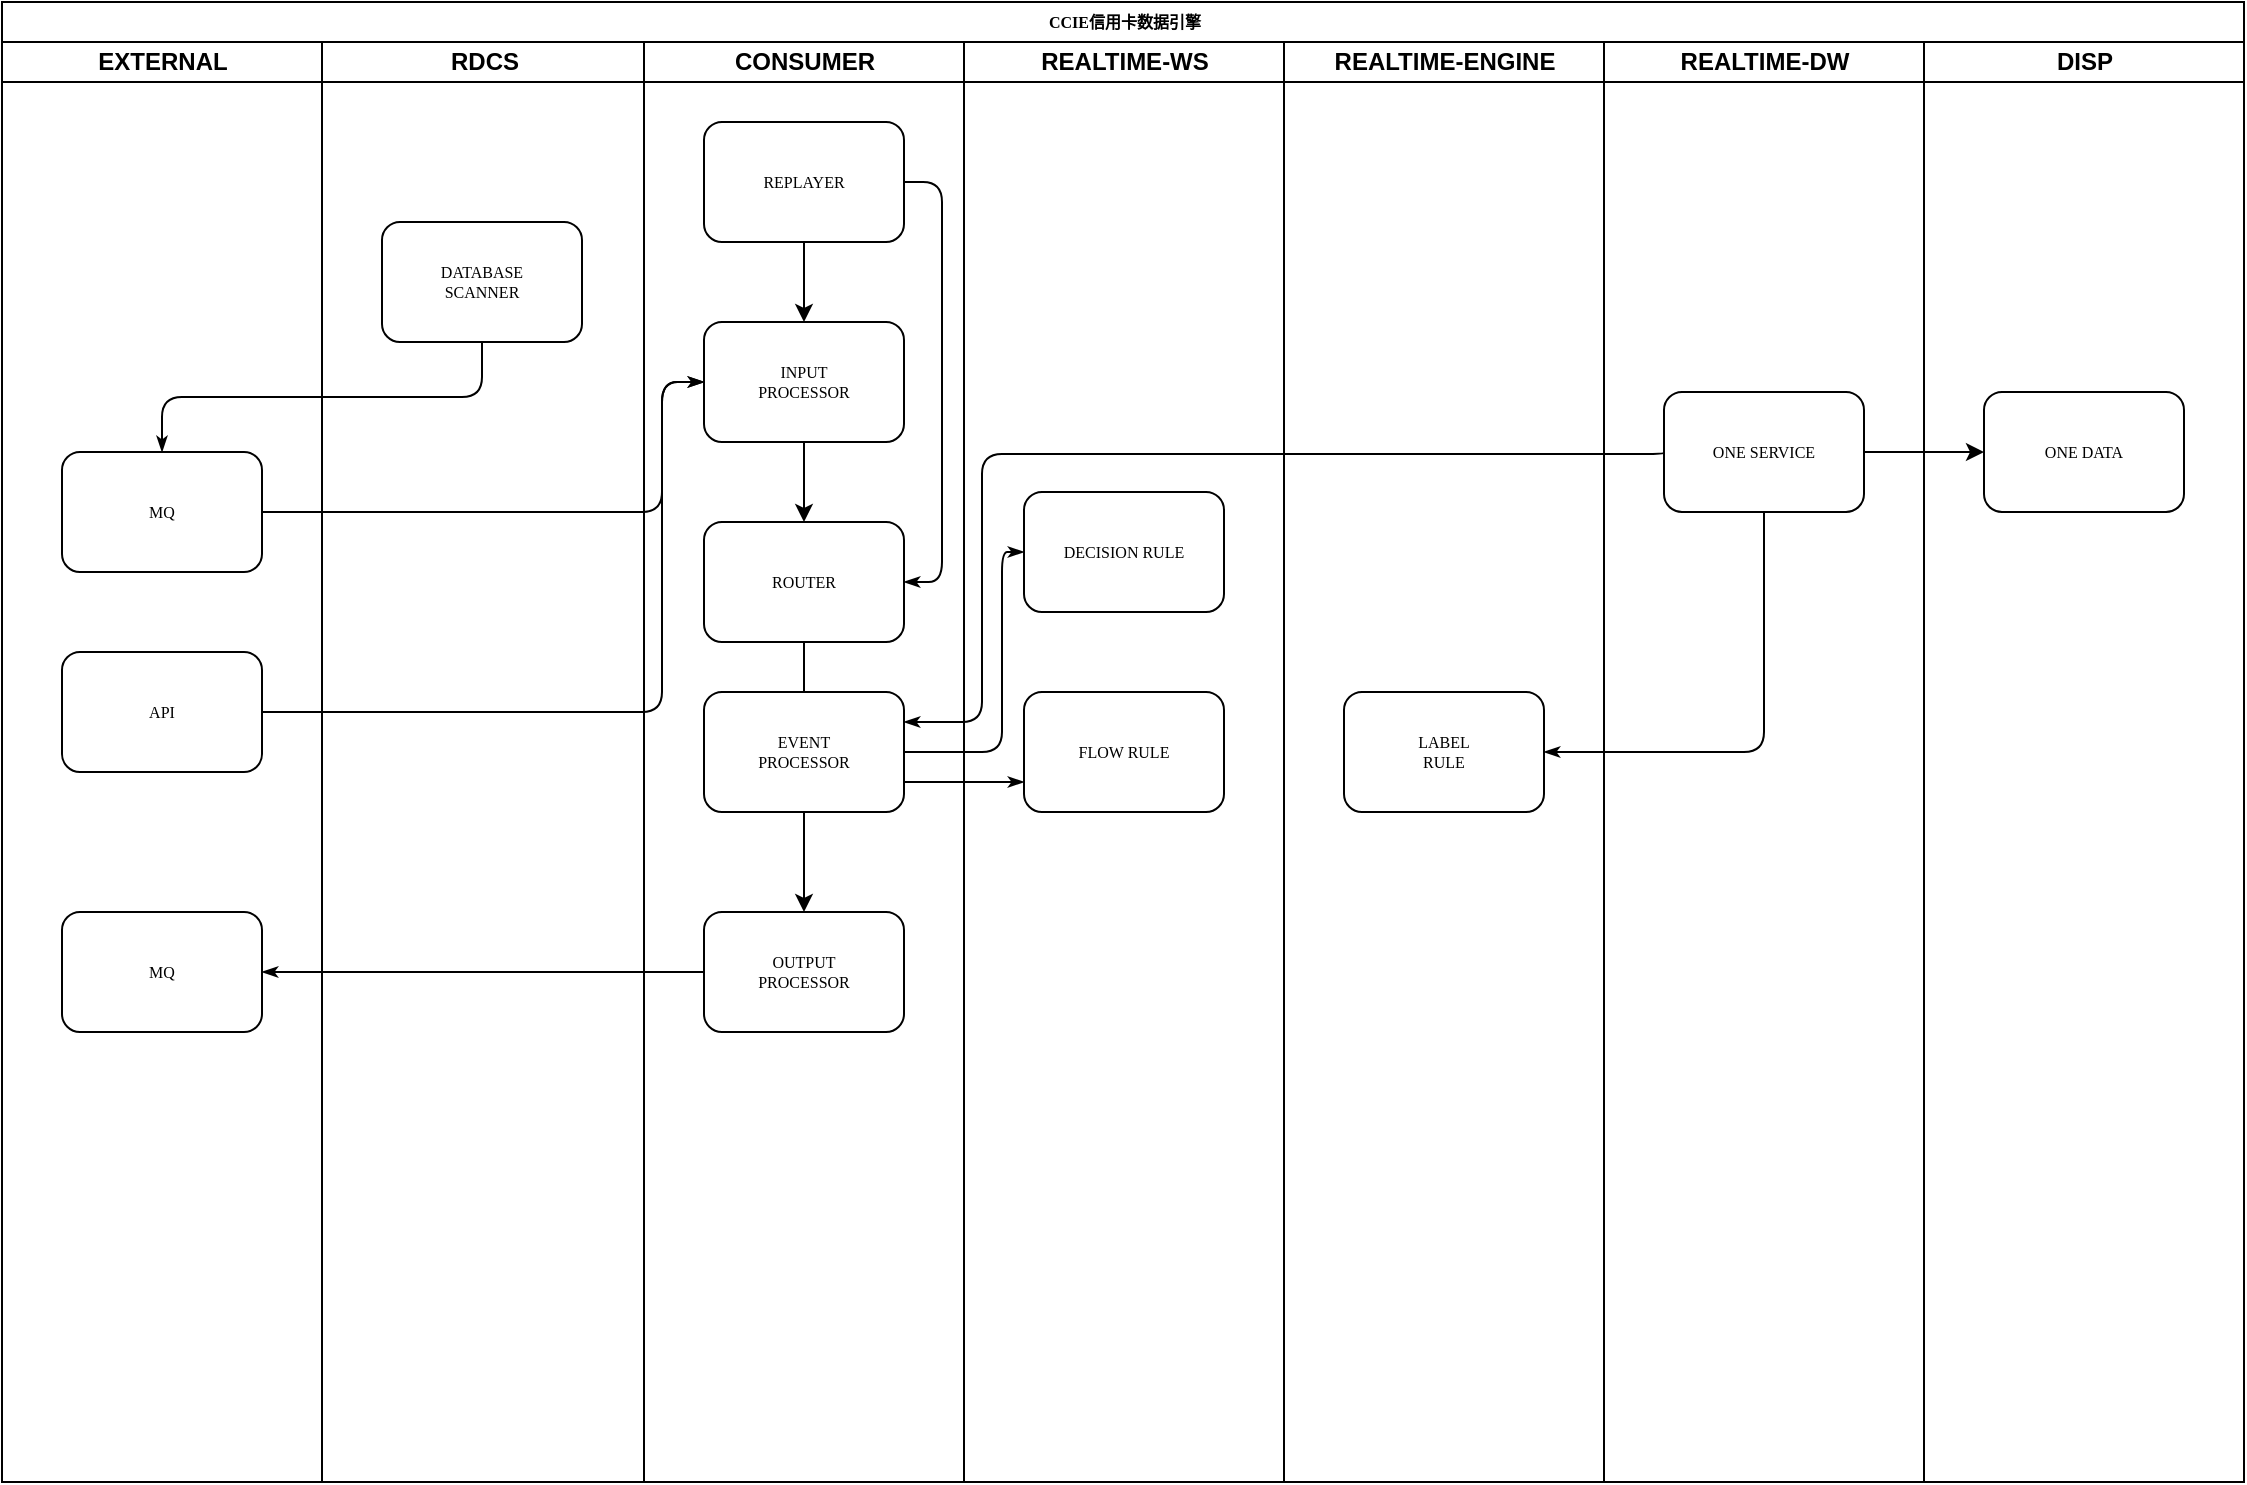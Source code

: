<mxfile version="12.2.6" type="github" pages="4"><diagram name="Page-1" id="74e2e168-ea6b-b213-b513-2b3c1d86103e"><mxGraphModel dx="932" dy="1338" grid="1" gridSize="10" guides="1" tooltips="1" connect="1" arrows="1" fold="1" page="1" pageScale="1" pageWidth="1100" pageHeight="850" background="#ffffff" math="0" shadow="0"><root><mxCell id="0"/><mxCell id="1" parent="0"/><mxCell id="77e6c97f196da883-1" value="CCIE信用卡数据引擎" style="swimlane;html=1;childLayout=stackLayout;startSize=20;rounded=0;shadow=0;labelBackgroundColor=none;strokeColor=#000000;strokeWidth=1;fillColor=#ffffff;fontFamily=Verdana;fontSize=8;fontColor=#000000;align=center;" parent="1" vertex="1"><mxGeometry x="70" y="-140" width="1121" height="740" as="geometry"/></mxCell><mxCell id="9AOLdwwiTeYKFx4a9tRz-8" value="EXTERNAL" style="swimlane;html=1;startSize=20;" parent="77e6c97f196da883-1" vertex="1"><mxGeometry y="20" width="160" height="720" as="geometry"/></mxCell><mxCell id="9AOLdwwiTeYKFx4a9tRz-9" value="MQ" style="rounded=1;whiteSpace=wrap;html=1;shadow=0;labelBackgroundColor=none;strokeColor=#000000;strokeWidth=1;fillColor=#ffffff;fontFamily=Verdana;fontSize=8;fontColor=#000000;align=center;" parent="9AOLdwwiTeYKFx4a9tRz-8" vertex="1"><mxGeometry x="30" y="205" width="100" height="60" as="geometry"/></mxCell><mxCell id="9AOLdwwiTeYKFx4a9tRz-54" value="API" style="rounded=1;whiteSpace=wrap;html=1;shadow=0;labelBackgroundColor=none;strokeColor=#000000;strokeWidth=1;fillColor=#ffffff;fontFamily=Verdana;fontSize=8;fontColor=#000000;align=center;" parent="9AOLdwwiTeYKFx4a9tRz-8" vertex="1"><mxGeometry x="30" y="305" width="100" height="60" as="geometry"/></mxCell><mxCell id="9AOLdwwiTeYKFx4a9tRz-57" value="MQ" style="rounded=1;whiteSpace=wrap;html=1;shadow=0;labelBackgroundColor=none;strokeColor=#000000;strokeWidth=1;fillColor=#ffffff;fontFamily=Verdana;fontSize=8;fontColor=#000000;align=center;" parent="9AOLdwwiTeYKFx4a9tRz-8" vertex="1"><mxGeometry x="30" y="435" width="100" height="60" as="geometry"/></mxCell><mxCell id="77e6c97f196da883-2" value="RDCS" style="swimlane;html=1;startSize=20;" parent="77e6c97f196da883-1" vertex="1"><mxGeometry x="160" y="20" width="161" height="720" as="geometry"/></mxCell><mxCell id="77e6c97f196da883-8" value="DATABASE&lt;br&gt;SCANNER" style="rounded=1;whiteSpace=wrap;html=1;shadow=0;labelBackgroundColor=none;strokeColor=#000000;strokeWidth=1;fillColor=#ffffff;fontFamily=Verdana;fontSize=8;fontColor=#000000;align=center;" parent="77e6c97f196da883-2" vertex="1"><mxGeometry x="30" y="90" width="100" height="60" as="geometry"/></mxCell><mxCell id="77e6c97f196da883-3" value="CONSUMER" style="swimlane;html=1;startSize=20;" parent="77e6c97f196da883-1" vertex="1"><mxGeometry x="321" y="20" width="160" height="720" as="geometry"/></mxCell><mxCell id="9AOLdwwiTeYKFx4a9tRz-4" value="" style="edgeStyle=orthogonalEdgeStyle;rounded=0;orthogonalLoop=1;jettySize=auto;html=1;" parent="77e6c97f196da883-3" source="77e6c97f196da883-11" target="77e6c97f196da883-9" edge="1"><mxGeometry relative="1" as="geometry"/></mxCell><mxCell id="77e6c97f196da883-11" value="INPUT&lt;br&gt;PROCESSOR" style="rounded=1;whiteSpace=wrap;html=1;shadow=0;labelBackgroundColor=none;strokeColor=#000000;strokeWidth=1;fillColor=#ffffff;fontFamily=Verdana;fontSize=8;fontColor=#000000;align=center;" parent="77e6c97f196da883-3" vertex="1"><mxGeometry x="30" y="140" width="100" height="60" as="geometry"/></mxCell><mxCell id="9AOLdwwiTeYKFx4a9tRz-5" value="" style="edgeStyle=orthogonalEdgeStyle;rounded=0;orthogonalLoop=1;jettySize=auto;html=1;" parent="77e6c97f196da883-3" source="77e6c97f196da883-9" target="9AOLdwwiTeYKFx4a9tRz-2" edge="1"><mxGeometry relative="1" as="geometry"/></mxCell><mxCell id="77e6c97f196da883-9" value="ROUTER" style="rounded=1;whiteSpace=wrap;html=1;shadow=0;labelBackgroundColor=none;strokeColor=#000000;strokeWidth=1;fillColor=#ffffff;fontFamily=Verdana;fontSize=8;fontColor=#000000;align=center;" parent="77e6c97f196da883-3" vertex="1"><mxGeometry x="30" y="240" width="100" height="60" as="geometry"/></mxCell><mxCell id="9AOLdwwiTeYKFx4a9tRz-2" value="OUTPUT&lt;br&gt;PROCESSOR" style="rounded=1;whiteSpace=wrap;html=1;shadow=0;labelBackgroundColor=none;strokeColor=#000000;strokeWidth=1;fillColor=#ffffff;fontFamily=Verdana;fontSize=8;fontColor=#000000;align=center;" parent="77e6c97f196da883-3" vertex="1"><mxGeometry x="30" y="435" width="100" height="60" as="geometry"/></mxCell><mxCell id="tssTY5_V55jJpcKWYizu-1" value="EVENT&lt;br&gt;PROCESSOR" style="rounded=1;whiteSpace=wrap;html=1;shadow=0;labelBackgroundColor=none;strokeColor=#000000;strokeWidth=1;fillColor=#ffffff;fontFamily=Verdana;fontSize=8;fontColor=#000000;align=center;" parent="77e6c97f196da883-3" vertex="1"><mxGeometry x="30" y="325" width="100" height="60" as="geometry"/></mxCell><mxCell id="nX9Z5AqFMC2l883IT-i0-8" value="" style="edgeStyle=orthogonalEdgeStyle;rounded=0;orthogonalLoop=1;jettySize=auto;html=1;" parent="77e6c97f196da883-3" source="nX9Z5AqFMC2l883IT-i0-7" target="77e6c97f196da883-11" edge="1"><mxGeometry relative="1" as="geometry"/></mxCell><mxCell id="nX9Z5AqFMC2l883IT-i0-7" value="REPLAYER" style="rounded=1;whiteSpace=wrap;html=1;shadow=0;labelBackgroundColor=none;strokeColor=#000000;strokeWidth=1;fillColor=#ffffff;fontFamily=Verdana;fontSize=8;fontColor=#000000;align=center;" parent="77e6c97f196da883-3" vertex="1"><mxGeometry x="30" y="40" width="100" height="60" as="geometry"/></mxCell><mxCell id="nX9Z5AqFMC2l883IT-i0-10" style="edgeStyle=orthogonalEdgeStyle;rounded=1;html=1;labelBackgroundColor=none;startArrow=none;startFill=0;startSize=5;endArrow=classicThin;endFill=1;endSize=5;jettySize=auto;orthogonalLoop=1;strokeColor=#000000;strokeWidth=1;fontFamily=Verdana;fontSize=8;fontColor=#000000;entryX=1;entryY=0.5;entryDx=0;entryDy=0;exitX=1;exitY=0.5;exitDx=0;exitDy=0;" parent="77e6c97f196da883-3" source="nX9Z5AqFMC2l883IT-i0-7" target="77e6c97f196da883-9" edge="1"><mxGeometry relative="1" as="geometry"><mxPoint x="520" y="215.667" as="sourcePoint"/><mxPoint x="140" y="350.333" as="targetPoint"/><Array as="points"><mxPoint x="149" y="70"/><mxPoint x="149" y="270"/></Array></mxGeometry></mxCell><mxCell id="77e6c97f196da883-4" value="REALTIME-WS" style="swimlane;html=1;startSize=20;" parent="77e6c97f196da883-1" vertex="1"><mxGeometry x="481" y="20" width="160" height="720" as="geometry"/></mxCell><mxCell id="77e6c97f196da883-12" value="FLOW RULE" style="rounded=1;whiteSpace=wrap;html=1;shadow=0;labelBackgroundColor=none;strokeColor=#000000;strokeWidth=1;fillColor=#ffffff;fontFamily=Verdana;fontSize=8;fontColor=#000000;align=center;" parent="77e6c97f196da883-4" vertex="1"><mxGeometry x="30" y="325" width="100" height="60" as="geometry"/></mxCell><mxCell id="77e6c97f196da883-15" value="DECISION RULE" style="rounded=1;whiteSpace=wrap;html=1;shadow=0;labelBackgroundColor=none;strokeColor=#000000;strokeWidth=1;fillColor=#ffffff;fontFamily=Verdana;fontSize=8;fontColor=#000000;align=center;" parent="77e6c97f196da883-4" vertex="1"><mxGeometry x="30" y="225" width="100" height="60" as="geometry"/></mxCell><mxCell id="77e6c97f196da883-26" style="edgeStyle=orthogonalEdgeStyle;rounded=1;html=1;labelBackgroundColor=none;startArrow=none;startFill=0;startSize=5;endArrow=classicThin;endFill=1;endSize=5;jettySize=auto;orthogonalLoop=1;strokeColor=#000000;strokeWidth=1;fontFamily=Verdana;fontSize=8;fontColor=#000000;exitX=0.5;exitY=1;exitDx=0;exitDy=0;entryX=0.5;entryY=0;entryDx=0;entryDy=0;" parent="77e6c97f196da883-1" source="77e6c97f196da883-8" target="9AOLdwwiTeYKFx4a9tRz-9" edge="1"><mxGeometry relative="1" as="geometry"/></mxCell><mxCell id="77e6c97f196da883-28" style="edgeStyle=orthogonalEdgeStyle;rounded=1;html=1;labelBackgroundColor=none;startArrow=none;startFill=0;startSize=5;endArrow=classicThin;endFill=1;endSize=5;jettySize=auto;orthogonalLoop=1;strokeColor=#000000;strokeWidth=1;fontFamily=Verdana;fontSize=8;fontColor=#000000;entryX=0;entryY=0.75;entryDx=0;entryDy=0;exitX=1;exitY=0.75;exitDx=0;exitDy=0;" parent="77e6c97f196da883-1" source="tssTY5_V55jJpcKWYizu-1" target="77e6c97f196da883-12" edge="1"><mxGeometry relative="1" as="geometry"><mxPoint x="451" y="290" as="sourcePoint"/><Array as="points"><mxPoint x="500" y="390"/><mxPoint x="500" y="390"/></Array></mxGeometry></mxCell><mxCell id="9AOLdwwiTeYKFx4a9tRz-55" style="edgeStyle=orthogonalEdgeStyle;rounded=1;html=1;labelBackgroundColor=none;startArrow=none;startFill=0;startSize=5;endArrow=classicThin;endFill=1;endSize=5;jettySize=auto;orthogonalLoop=1;strokeColor=#000000;strokeWidth=1;fontFamily=Verdana;fontSize=8;fontColor=#000000;exitX=1;exitY=0.5;exitDx=0;exitDy=0;entryX=0;entryY=0.5;entryDx=0;entryDy=0;" parent="77e6c97f196da883-1" source="9AOLdwwiTeYKFx4a9tRz-54" target="77e6c97f196da883-11" edge="1"><mxGeometry relative="1" as="geometry"><mxPoint x="511" y="285" as="sourcePoint"/><mxPoint x="360" y="225" as="targetPoint"/><Array as="points"><mxPoint x="330" y="355"/><mxPoint x="330" y="190"/></Array></mxGeometry></mxCell><mxCell id="9AOLdwwiTeYKFx4a9tRz-56" style="edgeStyle=orthogonalEdgeStyle;rounded=1;html=1;labelBackgroundColor=none;startArrow=none;startFill=0;startSize=5;endArrow=classicThin;endFill=1;endSize=5;jettySize=auto;orthogonalLoop=1;strokeColor=#000000;strokeWidth=1;fontFamily=Verdana;fontSize=8;fontColor=#000000;exitX=1;exitY=0.5;exitDx=0;exitDy=0;entryX=0;entryY=0.5;entryDx=0;entryDy=0;" parent="77e6c97f196da883-1" source="9AOLdwwiTeYKFx4a9tRz-9" target="77e6c97f196da883-11" edge="1"><mxGeometry relative="1" as="geometry"><mxPoint x="140" y="365" as="sourcePoint"/><mxPoint x="411" y="180" as="targetPoint"/><Array as="points"><mxPoint x="330" y="255"/><mxPoint x="330" y="190"/></Array></mxGeometry></mxCell><mxCell id="9AOLdwwiTeYKFx4a9tRz-59" style="edgeStyle=orthogonalEdgeStyle;rounded=1;html=1;labelBackgroundColor=none;startArrow=none;startFill=0;startSize=5;endArrow=classicThin;endFill=1;endSize=5;jettySize=auto;orthogonalLoop=1;strokeColor=#000000;strokeWidth=1;fontFamily=Verdana;fontSize=8;fontColor=#000000;exitX=0;exitY=0.5;exitDx=0;exitDy=0;entryX=1;entryY=0.5;entryDx=0;entryDy=0;" parent="77e6c97f196da883-1" source="9AOLdwwiTeYKFx4a9tRz-2" target="9AOLdwwiTeYKFx4a9tRz-57" edge="1"><mxGeometry relative="1" as="geometry"><mxPoint x="140" y="470" as="sourcePoint"/><mxPoint x="411" y="285" as="targetPoint"/><Array as="points"><mxPoint x="300" y="485"/><mxPoint x="300" y="485"/></Array></mxGeometry></mxCell><mxCell id="9AOLdwwiTeYKFx4a9tRz-66" style="edgeStyle=orthogonalEdgeStyle;rounded=1;html=1;labelBackgroundColor=none;startArrow=none;startFill=0;startSize=5;endArrow=classicThin;endFill=1;endSize=5;jettySize=auto;orthogonalLoop=1;strokeColor=#000000;strokeWidth=1;fontFamily=Verdana;fontSize=8;fontColor=#000000;exitX=0.5;exitY=1;exitDx=0;exitDy=0;entryX=1;entryY=0.5;entryDx=0;entryDy=0;" parent="77e6c97f196da883-1" source="9AOLdwwiTeYKFx4a9tRz-61" target="9AOLdwwiTeYKFx4a9tRz-60" edge="1"><mxGeometry relative="1" as="geometry"><mxPoint x="511" y="300" as="sourcePoint"/><mxPoint x="810" y="305" as="targetPoint"/><Array as="points"><mxPoint x="881" y="375"/></Array></mxGeometry></mxCell><mxCell id="9AOLdwwiTeYKFx4a9tRz-65" style="edgeStyle=orthogonalEdgeStyle;rounded=1;html=1;labelBackgroundColor=none;startArrow=none;startFill=0;startSize=5;endArrow=classicThin;endFill=1;endSize=5;jettySize=auto;orthogonalLoop=1;strokeColor=#000000;strokeWidth=1;fontFamily=Verdana;fontSize=8;fontColor=#000000;entryX=1;entryY=0.25;entryDx=0;entryDy=0;exitX=0;exitY=0.5;exitDx=0;exitDy=0;" parent="77e6c97f196da883-1" source="9AOLdwwiTeYKFx4a9tRz-61" target="tssTY5_V55jJpcKWYizu-1" edge="1"><mxGeometry relative="1" as="geometry"><mxPoint x="880" y="195" as="sourcePoint"/><mxPoint x="510" y="275" as="targetPoint"/><Array as="points"><mxPoint x="490" y="226"/><mxPoint x="490" y="360"/></Array></mxGeometry></mxCell><mxCell id="tssTY5_V55jJpcKWYizu-2" style="edgeStyle=orthogonalEdgeStyle;rounded=1;html=1;labelBackgroundColor=none;startArrow=none;startFill=0;startSize=5;endArrow=classicThin;endFill=1;endSize=5;jettySize=auto;orthogonalLoop=1;strokeColor=#000000;strokeWidth=1;fontFamily=Verdana;fontSize=8;fontColor=#000000;exitX=1;exitY=0.5;exitDx=0;exitDy=0;entryX=0;entryY=0.5;entryDx=0;entryDy=0;" parent="77e6c97f196da883-1" source="tssTY5_V55jJpcKWYizu-1" target="77e6c97f196da883-15" edge="1"><mxGeometry relative="1" as="geometry"><mxPoint x="450.5" y="375" as="sourcePoint"/><mxPoint x="560.5" y="225" as="targetPoint"/><Array as="points"><mxPoint x="500" y="375"/><mxPoint x="500" y="275"/></Array></mxGeometry></mxCell><mxCell id="X4fi9G5PNfgSpJ7aW9XN-4" value="" style="edgeStyle=orthogonalEdgeStyle;rounded=0;orthogonalLoop=1;jettySize=auto;html=1;startArrow=none;startFill=0;" parent="77e6c97f196da883-1" source="9AOLdwwiTeYKFx4a9tRz-61" target="X4fi9G5PNfgSpJ7aW9XN-3" edge="1"><mxGeometry relative="1" as="geometry"/></mxCell><mxCell id="77e6c97f196da883-5" value="REALTIME-ENGINE" style="swimlane;html=1;startSize=20;" parent="77e6c97f196da883-1" vertex="1"><mxGeometry x="641" y="20" width="160" height="720" as="geometry"/></mxCell><mxCell id="9AOLdwwiTeYKFx4a9tRz-60" value="LABEL&lt;br&gt;RULE" style="rounded=1;whiteSpace=wrap;html=1;shadow=0;labelBackgroundColor=none;strokeColor=#000000;strokeWidth=1;fillColor=#ffffff;fontFamily=Verdana;fontSize=8;fontColor=#000000;align=center;" parent="77e6c97f196da883-5" vertex="1"><mxGeometry x="30" y="325" width="100" height="60" as="geometry"/></mxCell><mxCell id="77e6c97f196da883-6" value="REALTIME-DW" style="swimlane;html=1;startSize=20;" parent="77e6c97f196da883-1" vertex="1"><mxGeometry x="801" y="20" width="160" height="720" as="geometry"/></mxCell><mxCell id="9AOLdwwiTeYKFx4a9tRz-61" value="ONE SERVICE" style="rounded=1;whiteSpace=wrap;html=1;shadow=0;labelBackgroundColor=none;strokeColor=#000000;strokeWidth=1;fillColor=#ffffff;fontFamily=Verdana;fontSize=8;fontColor=#000000;align=center;" parent="77e6c97f196da883-6" vertex="1"><mxGeometry x="30" y="175" width="100" height="60" as="geometry"/></mxCell><mxCell id="77e6c97f196da883-7" value="DISP" style="swimlane;html=1;startSize=20;" parent="77e6c97f196da883-1" vertex="1"><mxGeometry x="961" y="20" width="160" height="720" as="geometry"/></mxCell><mxCell id="X4fi9G5PNfgSpJ7aW9XN-3" value="ONE DATA" style="rounded=1;whiteSpace=wrap;html=1;shadow=0;labelBackgroundColor=none;strokeColor=#000000;strokeWidth=1;fillColor=#ffffff;fontFamily=Verdana;fontSize=8;fontColor=#000000;align=center;" parent="77e6c97f196da883-7" vertex="1"><mxGeometry x="30" y="175" width="100" height="60" as="geometry"/></mxCell></root></mxGraphModel></diagram><diagram id="RrnXslmxj0kw22n0IAKz" name="Page-2"><mxGraphModel dx="932" dy="488" grid="1" gridSize="10" guides="1" tooltips="1" connect="1" arrows="1" fold="1" page="1" pageScale="1" pageWidth="827" pageHeight="1169" math="0" shadow="0"><root><mxCell id="IvU9EpXIFTZm0_zdO61G-0"/><mxCell id="IvU9EpXIFTZm0_zdO61G-1" parent="IvU9EpXIFTZm0_zdO61G-0"/><mxCell id="X9OnGKdT5QKYmTLx3bMR-0" value="INPUT&lt;br&gt;PROCESSOR&lt;br&gt;&lt;br&gt;&lt;br&gt;&lt;br&gt;&lt;br&gt;&lt;br&gt;&lt;br&gt;&lt;br&gt;&lt;br&gt;&lt;br&gt;&lt;br&gt;" style="rounded=1;whiteSpace=wrap;html=1;dashed=1;" parent="IvU9EpXIFTZm0_zdO61G-1" vertex="1"><mxGeometry x="30" y="10" width="230" height="180" as="geometry"/></mxCell><mxCell id="4bxWFl2vUNwD9Jtad7jr-1" value="通用数据备份、快照" style="rounded=1;whiteSpace=wrap;html=1;" parent="IvU9EpXIFTZm0_zdO61G-1" vertex="1"><mxGeometry x="30" y="200" width="280" height="50" as="geometry"/></mxCell><mxCell id="4bxWFl2vUNwD9Jtad7jr-2" value="通用日志监控&lt;br&gt;（CAT）" style="rounded=1;whiteSpace=wrap;html=1;" parent="IvU9EpXIFTZm0_zdO61G-1" vertex="1"><mxGeometry x="630" y="20" width="90" height="295" as="geometry"/></mxCell><mxCell id="4bxWFl2vUNwD9Jtad7jr-3" value="源数据加工&lt;br&gt;（格式化/清洗/初筛）" style="rounded=1;whiteSpace=wrap;html=1;" parent="IvU9EpXIFTZm0_zdO61G-1" vertex="1"><mxGeometry x="150" y="50" width="90" height="130" as="geometry"/></mxCell><mxCell id="4bxWFl2vUNwD9Jtad7jr-4" value="事件路由" style="rounded=1;whiteSpace=wrap;html=1;" parent="IvU9EpXIFTZm0_zdO61G-1" vertex="1"><mxGeometry x="283" y="50" width="90" height="130" as="geometry"/></mxCell><mxCell id="4bxWFl2vUNwD9Jtad7jr-5" value="数据输出&lt;br&gt;（入库/推送）" style="rounded=1;whiteSpace=wrap;html=1;" parent="IvU9EpXIFTZm0_zdO61G-1" vertex="1"><mxGeometry x="520" y="50" width="90" height="130" as="geometry"/></mxCell><mxCell id="4bxWFl2vUNwD9Jtad7jr-7" value="源数据接入" style="rounded=1;whiteSpace=wrap;html=1;" parent="IvU9EpXIFTZm0_zdO61G-1" vertex="1"><mxGeometry x="50" y="50" width="90" height="130" as="geometry"/></mxCell><mxCell id="4bxWFl2vUNwD9Jtad7jr-9" value="事件处理&lt;br&gt;（数据关联、字段映射、打标签、调用计算规则）" style="rounded=1;whiteSpace=wrap;html=1;" parent="IvU9EpXIFTZm0_zdO61G-1" vertex="1"><mxGeometry x="401.5" y="50" width="90" height="130" as="geometry"/></mxCell><mxCell id="uZV8HSnLTifIu20DkNxQ-0" value="ROUTER" style="text;html=1;resizable=0;points=[];autosize=1;align=center;verticalAlign=top;spacingTop=-4;" parent="IvU9EpXIFTZm0_zdO61G-1" vertex="1"><mxGeometry x="293" y="20" width="70" height="20" as="geometry"/></mxCell><mxCell id="uZV8HSnLTifIu20DkNxQ-1" value="EVENT&lt;br&gt;PROCESSOR" style="text;html=1;resizable=0;points=[];autosize=1;align=center;verticalAlign=top;spacingTop=-4;" parent="IvU9EpXIFTZm0_zdO61G-1" vertex="1"><mxGeometry x="401.5" y="15" width="90" height="30" as="geometry"/></mxCell><mxCell id="uZV8HSnLTifIu20DkNxQ-2" value="OUTPUT&lt;br&gt;PROCESSOR" style="text;html=1;resizable=0;points=[];autosize=1;align=center;verticalAlign=top;spacingTop=-4;" parent="IvU9EpXIFTZm0_zdO61G-1" vertex="1"><mxGeometry x="520" y="15" width="90" height="30" as="geometry"/></mxCell><mxCell id="pY_sRm8eTLjLj404glfG-0" value="数据回放" style="rounded=1;whiteSpace=wrap;html=1;" parent="IvU9EpXIFTZm0_zdO61G-1" vertex="1"><mxGeometry x="330" y="200" width="280" height="50" as="geometry"/></mxCell><mxCell id="pY_sRm8eTLjLj404glfG-4" value="ElasticSearch、Redis、AeroSpike" style="shape=datastore;whiteSpace=wrap;html=1;align=center;" parent="IvU9EpXIFTZm0_zdO61G-1" vertex="1"><mxGeometry x="30" y="260" width="580" height="60" as="geometry"/></mxCell></root></mxGraphModel></diagram><diagram id="EICIjYkw1w4u8L2vJUYA" name="Page-3"><mxGraphModel dx="932" dy="488" grid="1" gridSize="10" guides="1" tooltips="1" connect="1" arrows="1" fold="1" page="1" pageScale="1" pageWidth="827" pageHeight="1169" math="0" shadow="0"><root><mxCell id="K_XLk1ca43ODohlfoCfL-0"/><mxCell id="K_XLk1ca43ODohlfoCfL-1" parent="K_XLk1ca43ODohlfoCfL-0"/><mxCell id="K_XLk1ca43ODohlfoCfL-3" value="实时数据处理领域" style="rounded=1;whiteSpace=wrap;html=1;" vertex="1" parent="K_XLk1ca43ODohlfoCfL-1"><mxGeometry x="130" y="20" width="510" height="60" as="geometry"/></mxCell><mxCell id="K_XLk1ca43ODohlfoCfL-4" value="数据源配置" style="rounded=0;whiteSpace=wrap;html=1;" vertex="1" parent="K_XLk1ca43ODohlfoCfL-1"><mxGeometry x="150" y="180" width="100" height="30" as="geometry"/></mxCell><mxCell id="K_XLk1ca43ODohlfoCfL-5" value="&lt;span style=&quot;white-space: normal&quot;&gt;数据接入子域&lt;/span&gt;" style="rounded=1;whiteSpace=wrap;html=1;" vertex="1" parent="K_XLk1ca43ODohlfoCfL-1"><mxGeometry x="140" y="100" width="120" height="60" as="geometry"/></mxCell><mxCell id="K_XLk1ca43ODohlfoCfL-6" value="数据对象" style="rounded=0;whiteSpace=wrap;html=1;" vertex="1" parent="K_XLk1ca43ODohlfoCfL-1"><mxGeometry x="150" y="230" width="100" height="30" as="geometry"/></mxCell><mxCell id="K_XLk1ca43ODohlfoCfL-7" value="&lt;span style=&quot;white-space: normal&quot;&gt;数据处理子域&lt;/span&gt;" style="rounded=1;whiteSpace=wrap;html=1;" vertex="1" parent="K_XLk1ca43ODohlfoCfL-1"><mxGeometry x="320" y="100" width="120" height="60" as="geometry"/></mxCell><mxCell id="K_XLk1ca43ODohlfoCfL-12" value="处理流程" style="rounded=0;whiteSpace=wrap;html=1;" vertex="1" parent="K_XLk1ca43ODohlfoCfL-1"><mxGeometry x="330" y="172.5" width="100" height="30" as="geometry"/></mxCell><mxCell id="K_XLk1ca43ODohlfoCfL-13" value="上下文" style="rounded=0;whiteSpace=wrap;html=1;" vertex="1" parent="K_XLk1ca43ODohlfoCfL-1"><mxGeometry x="330" y="262.5" width="100" height="30" as="geometry"/></mxCell><mxCell id="K_XLk1ca43ODohlfoCfL-14" value="数据输出子域" style="rounded=1;whiteSpace=wrap;html=1;" vertex="1" parent="K_XLk1ca43ODohlfoCfL-1"><mxGeometry x="500" y="100" width="120" height="60" as="geometry"/></mxCell><mxCell id="K_XLk1ca43ODohlfoCfL-15" value="数据源配置" style="rounded=0;whiteSpace=wrap;html=1;" vertex="1" parent="K_XLk1ca43ODohlfoCfL-1"><mxGeometry x="510" y="180" width="100" height="30" as="geometry"/></mxCell><mxCell id="K_XLk1ca43ODohlfoCfL-16" value="数据对象" style="rounded=0;whiteSpace=wrap;html=1;" vertex="1" parent="K_XLk1ca43ODohlfoCfL-1"><mxGeometry x="510" y="230" width="100" height="30" as="geometry"/></mxCell><mxCell id="7U4YjivAoNIg2i1LAVIP-0" value="加工逻辑" style="rounded=0;whiteSpace=wrap;html=1;" vertex="1" parent="K_XLk1ca43ODohlfoCfL-1"><mxGeometry x="330" y="217.5" width="100" height="30" as="geometry"/></mxCell></root></mxGraphModel></diagram><diagram id="4I_G9_OZfaZ53klVVcbU" name="Page-4"><mxGraphModel dx="932" dy="488" grid="1" gridSize="10" guides="1" tooltips="1" connect="1" arrows="1" fold="1" page="1" pageScale="1" pageWidth="827" pageHeight="1169" math="0" shadow="0"><root><mxCell id="Sm6wDZHAmXWlNj7RumEk-0"/><mxCell id="Sm6wDZHAmXWlNj7RumEk-1" parent="Sm6wDZHAmXWlNj7RumEk-0"/></root></mxGraphModel></diagram></mxfile>